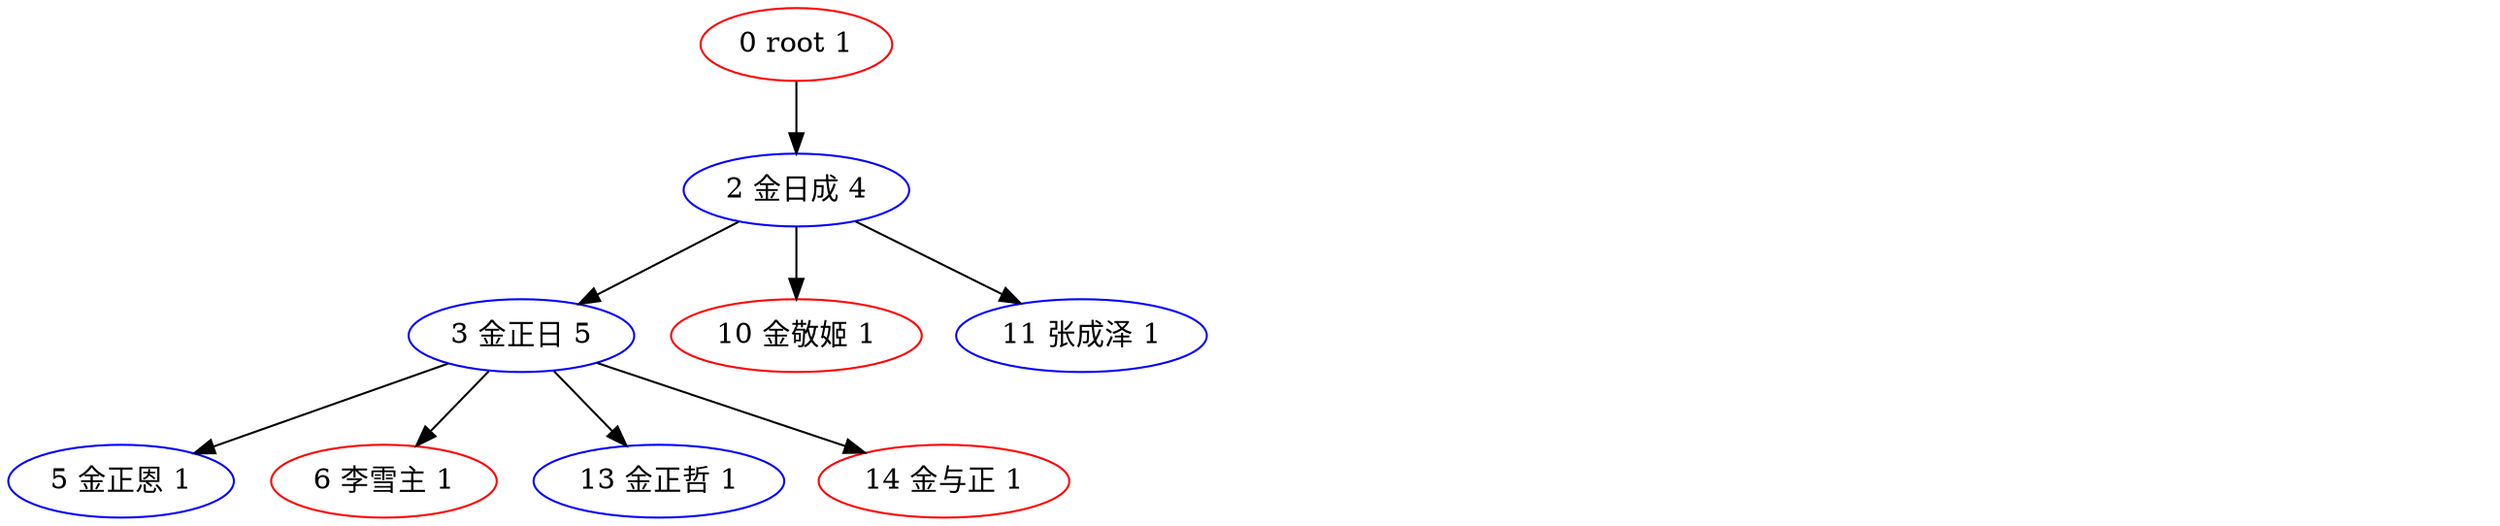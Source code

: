 digraph G {
0[label="0 root 1",color=red,style=solid];
1[label="1 金英淑 0",color=red,style=invis];
2[label="2 金日成 4",color=blue,style=solid];
3[label="3 金正日 5",color=blue,style=solid];
4[label="4 高英姫 0",color=red,style=invis];
5[label="5 金正恩 1",color=blue,style=solid];
6[label="6 李雪主 1",color=red,style=solid];
7[label="7 金主爱 0",color=red,style=invis];
8[label="8 成蕙琳 0",color=red,style=invis];
9[label="9 金正男 0",color=blue,style=invis];
10[label="10 金敬姬 1",color=red,style=solid];
11[label="11 张成泽 1",color=blue,style=solid];
12[label="12 金雪松 0",color=red,style=invis];
13[label="13 金正哲 1",color=blue,style=solid];
14[label="14 金与正 1",color=red,style=solid];
0->2 ;
2->3 ;
2->10 ;
2->11 ;
3->13 ;
3->5 ;
3->6 ;
3->14 ;
}
